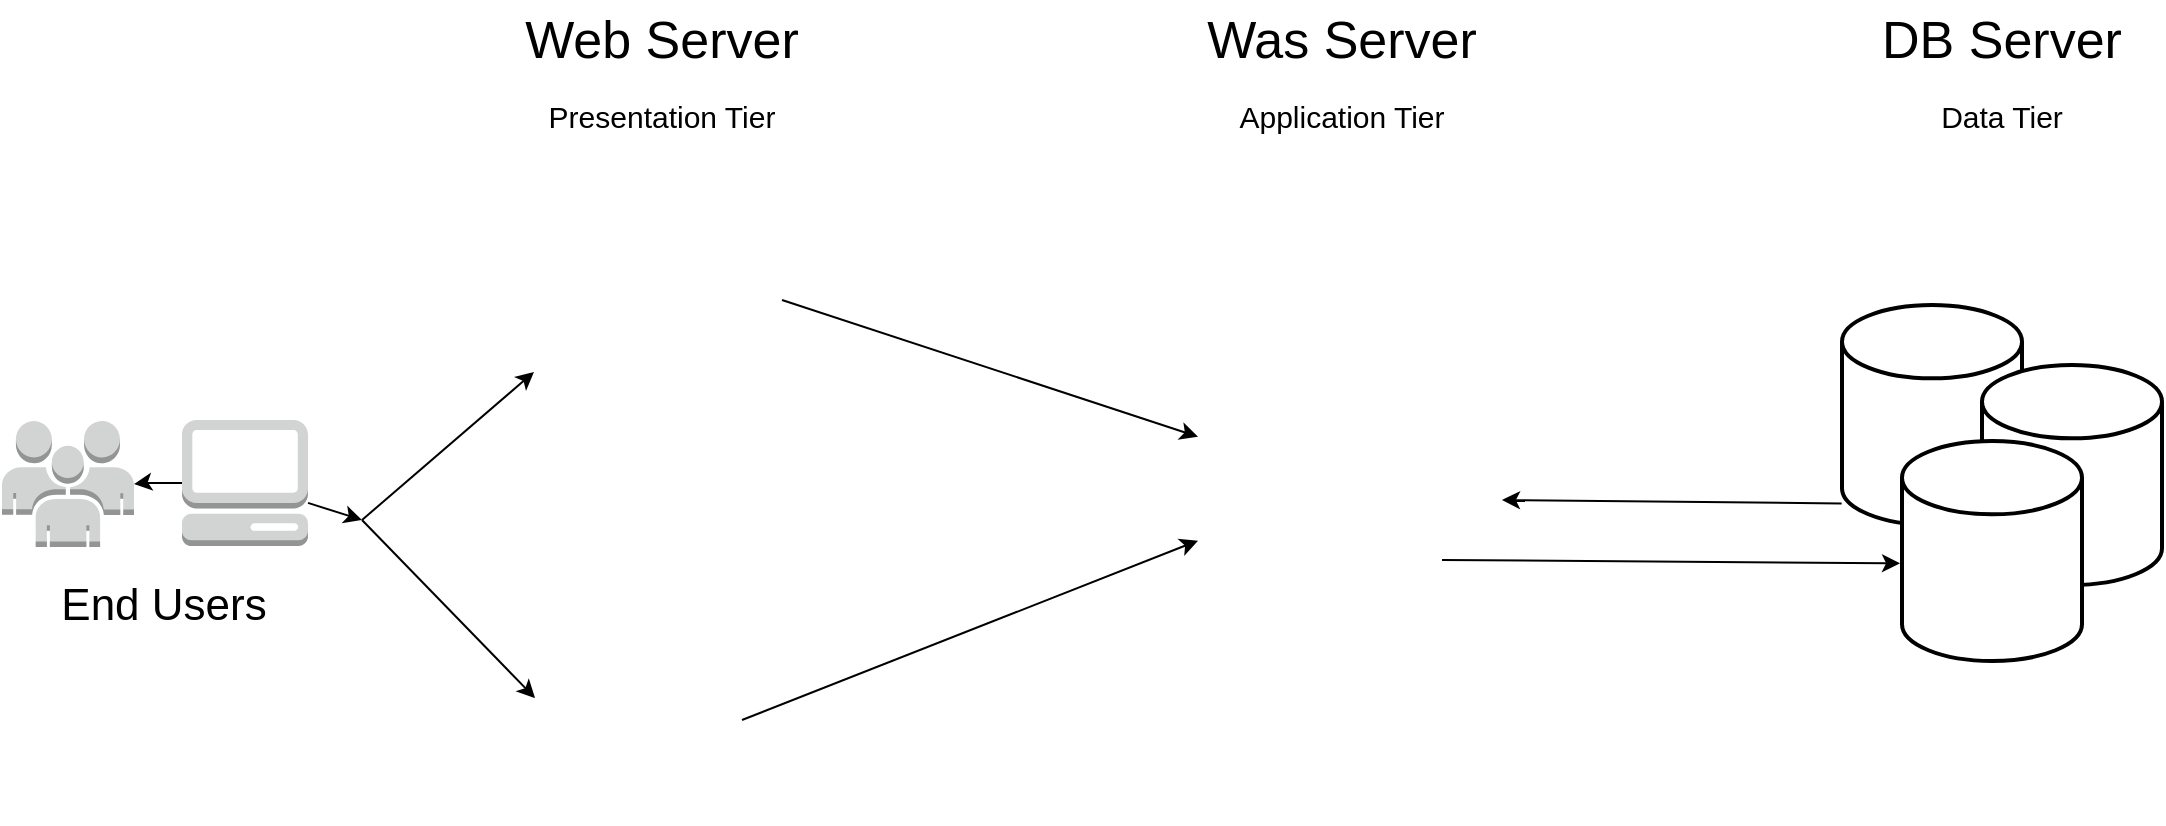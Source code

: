 <mxfile version="20.4.2" type="github">
  <diagram id="1BFLsFC23LwZ4Tyq1mHe" name="페이지-1">
    <mxGraphModel dx="2067" dy="1337" grid="1" gridSize="10" guides="1" tooltips="1" connect="1" arrows="1" fold="1" page="1" pageScale="1" pageWidth="1169" pageHeight="827" math="0" shadow="0">
      <root>
        <mxCell id="0" />
        <mxCell id="faKOK6Lq2EOhZ4R2kgbc-30" value="arrow" parent="0" />
        <mxCell id="faKOK6Lq2EOhZ4R2kgbc-31" value="" style="endArrow=classic;html=1;rounded=0;fontSize=22;entryX=0;entryY=0.75;entryDx=0;entryDy=0;" edge="1" parent="faKOK6Lq2EOhZ4R2kgbc-30">
          <mxGeometry width="50" height="50" relative="1" as="geometry">
            <mxPoint x="190" y="390" as="sourcePoint" />
            <mxPoint x="276" y="316" as="targetPoint" />
          </mxGeometry>
        </mxCell>
        <mxCell id="faKOK6Lq2EOhZ4R2kgbc-32" value="" style="endArrow=classic;html=1;rounded=0;fontSize=22;entryX=0.004;entryY=0.508;entryDx=0;entryDy=0;entryPerimeter=0;" edge="1" parent="faKOK6Lq2EOhZ4R2kgbc-30" target="faKOK6Lq2EOhZ4R2kgbc-51">
          <mxGeometry width="50" height="50" relative="1" as="geometry">
            <mxPoint x="190" y="390" as="sourcePoint" />
            <mxPoint x="280" y="480" as="targetPoint" />
          </mxGeometry>
        </mxCell>
        <mxCell id="faKOK6Lq2EOhZ4R2kgbc-53" value="" style="endArrow=classic;html=1;rounded=0;fontSize=22;" edge="1" parent="faKOK6Lq2EOhZ4R2kgbc-30" source="ipY7upk18AWSS5D93XIC-3">
          <mxGeometry width="50" height="50" relative="1" as="geometry">
            <mxPoint x="150" y="420" as="sourcePoint" />
            <mxPoint x="190" y="390" as="targetPoint" />
          </mxGeometry>
        </mxCell>
        <mxCell id="faKOK6Lq2EOhZ4R2kgbc-54" value="" style="endArrow=classic;html=1;rounded=0;fontSize=22;" edge="1" parent="faKOK6Lq2EOhZ4R2kgbc-30" target="faKOK6Lq2EOhZ4R2kgbc-45">
          <mxGeometry width="50" height="50" relative="1" as="geometry">
            <mxPoint x="380" y="490" as="sourcePoint" />
            <mxPoint x="430" y="440" as="targetPoint" />
          </mxGeometry>
        </mxCell>
        <mxCell id="faKOK6Lq2EOhZ4R2kgbc-55" value="" style="endArrow=classic;html=1;rounded=0;fontSize=22;" edge="1" parent="faKOK6Lq2EOhZ4R2kgbc-30" target="faKOK6Lq2EOhZ4R2kgbc-45">
          <mxGeometry width="50" height="50" relative="1" as="geometry">
            <mxPoint x="400" y="280" as="sourcePoint" />
            <mxPoint x="450" y="230" as="targetPoint" />
          </mxGeometry>
        </mxCell>
        <mxCell id="faKOK6Lq2EOhZ4R2kgbc-57" value="" style="endArrow=classic;html=1;rounded=0;fontSize=22;entryX=-0.011;entryY=0.556;entryDx=0;entryDy=0;entryPerimeter=0;" edge="1" parent="faKOK6Lq2EOhZ4R2kgbc-30" target="faKOK6Lq2EOhZ4R2kgbc-50">
          <mxGeometry width="50" height="50" relative="1" as="geometry">
            <mxPoint x="730" y="410" as="sourcePoint" />
            <mxPoint x="780" y="360" as="targetPoint" />
          </mxGeometry>
        </mxCell>
        <mxCell id="faKOK6Lq2EOhZ4R2kgbc-58" value="" style="endArrow=classic;html=1;rounded=0;fontSize=22;exitX=-0.002;exitY=0.902;exitDx=0;exitDy=0;exitPerimeter=0;" edge="1" parent="faKOK6Lq2EOhZ4R2kgbc-30" source="faKOK6Lq2EOhZ4R2kgbc-48">
          <mxGeometry width="50" height="50" relative="1" as="geometry">
            <mxPoint x="840" y="380" as="sourcePoint" />
            <mxPoint x="760" y="380" as="targetPoint" />
          </mxGeometry>
        </mxCell>
        <mxCell id="1" style="locked=1;" parent="0" />
        <mxCell id="ipY7upk18AWSS5D93XIC-2" value="" style="outlineConnect=0;dashed=0;verticalLabelPosition=bottom;verticalAlign=top;align=center;html=1;shape=mxgraph.aws3.users;fillColor=#D2D3D3;gradientColor=none;" parent="1" vertex="1">
          <mxGeometry x="10" y="340.5" width="66" height="63" as="geometry" />
        </mxCell>
        <mxCell id="faKOK6Lq2EOhZ4R2kgbc-17" value="" style="edgeStyle=orthogonalEdgeStyle;rounded=0;orthogonalLoop=1;jettySize=auto;html=1;" edge="1" parent="1" source="ipY7upk18AWSS5D93XIC-3" target="ipY7upk18AWSS5D93XIC-2">
          <mxGeometry relative="1" as="geometry" />
        </mxCell>
        <mxCell id="ipY7upk18AWSS5D93XIC-3" value="" style="outlineConnect=0;dashed=0;verticalLabelPosition=bottom;verticalAlign=top;align=center;html=1;shape=mxgraph.aws3.management_console;fillColor=#D2D3D3;gradientColor=none;" parent="1" vertex="1">
          <mxGeometry x="100" y="340" width="63" height="63" as="geometry" />
        </mxCell>
        <mxCell id="faKOK6Lq2EOhZ4R2kgbc-22" value="&lt;font style=&quot;font-size: 26px;&quot;&gt;Web Server&lt;/font&gt;" style="text;html=1;strokeColor=none;fillColor=none;align=center;verticalAlign=middle;whiteSpace=wrap;rounded=0;" vertex="1" parent="1">
          <mxGeometry x="260" y="130" width="160" height="40" as="geometry" />
        </mxCell>
        <mxCell id="faKOK6Lq2EOhZ4R2kgbc-23" value="&lt;font style=&quot;font-size: 26px;&quot;&gt;Was Server&lt;/font&gt;" style="text;html=1;strokeColor=none;fillColor=none;align=center;verticalAlign=middle;whiteSpace=wrap;rounded=0;" vertex="1" parent="1">
          <mxGeometry x="600" y="130" width="160" height="40" as="geometry" />
        </mxCell>
        <mxCell id="faKOK6Lq2EOhZ4R2kgbc-24" value="&lt;font style=&quot;font-size: 26px;&quot;&gt;DB Server&lt;/font&gt;" style="text;html=1;strokeColor=none;fillColor=none;align=center;verticalAlign=middle;whiteSpace=wrap;rounded=0;" vertex="1" parent="1">
          <mxGeometry x="930" y="130" width="160" height="40" as="geometry" />
        </mxCell>
        <mxCell id="faKOK6Lq2EOhZ4R2kgbc-25" value="&lt;font style=&quot;font-size: 15px;&quot;&gt;Presentation Tier&lt;/font&gt;" style="text;html=1;strokeColor=none;fillColor=none;align=center;verticalAlign=middle;whiteSpace=wrap;rounded=0;fontSize=26;" vertex="1" parent="1">
          <mxGeometry x="270" y="170" width="140" height="30" as="geometry" />
        </mxCell>
        <mxCell id="faKOK6Lq2EOhZ4R2kgbc-26" value="&lt;font style=&quot;font-size: 15px;&quot;&gt;Application Tier&lt;/font&gt;" style="text;html=1;strokeColor=none;fillColor=none;align=center;verticalAlign=middle;whiteSpace=wrap;rounded=0;fontSize=26;" vertex="1" parent="1">
          <mxGeometry x="610" y="170" width="140" height="30" as="geometry" />
        </mxCell>
        <mxCell id="faKOK6Lq2EOhZ4R2kgbc-27" value="&lt;font style=&quot;font-size: 15px;&quot;&gt;Data Tier&lt;/font&gt;" style="text;html=1;strokeColor=none;fillColor=none;align=center;verticalAlign=middle;whiteSpace=wrap;rounded=0;fontSize=26;" vertex="1" parent="1">
          <mxGeometry x="940" y="170" width="140" height="30" as="geometry" />
        </mxCell>
        <mxCell id="faKOK6Lq2EOhZ4R2kgbc-28" value="&lt;font style=&quot;font-size: 22px;&quot;&gt;End Users&lt;/font&gt;" style="text;html=1;strokeColor=none;fillColor=none;align=center;verticalAlign=middle;whiteSpace=wrap;rounded=0;fontSize=15;" vertex="1" parent="1">
          <mxGeometry x="19" y="414" width="144" height="37" as="geometry" />
        </mxCell>
        <mxCell id="faKOK6Lq2EOhZ4R2kgbc-35" value="outerline" style="locked=1;" parent="0" visible="0" />
        <mxCell id="faKOK6Lq2EOhZ4R2kgbc-36" value="" style="group" vertex="1" connectable="0" parent="faKOK6Lq2EOhZ4R2kgbc-35">
          <mxGeometry x="190" y="110" width="960" height="570" as="geometry" />
        </mxCell>
        <mxCell id="faKOK6Lq2EOhZ4R2kgbc-37" value="" style="rounded=1;arcSize=10;dashed=1;fillColor=none;gradientColor=none;dashPattern=8 3 1 3;strokeWidth=2;" vertex="1" parent="faKOK6Lq2EOhZ4R2kgbc-36">
          <mxGeometry width="300" height="570" as="geometry" />
        </mxCell>
        <mxCell id="faKOK6Lq2EOhZ4R2kgbc-38" value="" style="rounded=1;arcSize=10;dashed=1;fillColor=none;gradientColor=none;dashPattern=8 3 1 3;strokeWidth=2;" vertex="1" parent="faKOK6Lq2EOhZ4R2kgbc-36">
          <mxGeometry x="340" width="300" height="570" as="geometry" />
        </mxCell>
        <mxCell id="faKOK6Lq2EOhZ4R2kgbc-39" value="" style="rounded=1;arcSize=10;dashed=1;fillColor=none;gradientColor=none;dashPattern=8 3 1 3;strokeWidth=2;" vertex="1" parent="faKOK6Lq2EOhZ4R2kgbc-36">
          <mxGeometry x="660" width="300" height="570" as="geometry" />
        </mxCell>
        <mxCell id="faKOK6Lq2EOhZ4R2kgbc-43" value="icons" style="locked=1;" parent="0" />
        <mxCell id="faKOK6Lq2EOhZ4R2kgbc-44" value="" style="group" vertex="1" connectable="0" parent="faKOK6Lq2EOhZ4R2kgbc-43">
          <mxGeometry x="276" y="220" width="814" height="322" as="geometry" />
        </mxCell>
        <mxCell id="faKOK6Lq2EOhZ4R2kgbc-45" value="" style="shape=image;html=1;verticalAlign=top;verticalLabelPosition=bottom;labelBackgroundColor=#ffffff;imageAspect=0;aspect=fixed;image=https://cdn4.iconfinder.com/data/icons/thin-line-icons-for-seo-and-development-1/64/seo_programming-128.png" vertex="1" parent="faKOK6Lq2EOhZ4R2kgbc-44">
          <mxGeometry x="332" y="80" width="144" height="144" as="geometry" />
        </mxCell>
        <mxCell id="faKOK6Lq2EOhZ4R2kgbc-46" value="" style="shape=image;html=1;verticalAlign=top;verticalLabelPosition=bottom;labelBackgroundColor=#ffffff;imageAspect=0;aspect=fixed;image=https://cdn4.iconfinder.com/data/icons/minicons-3/640/dialog_box_black-128.png" vertex="1" parent="faKOK6Lq2EOhZ4R2kgbc-44">
          <mxGeometry width="128" height="128" as="geometry" />
        </mxCell>
        <mxCell id="faKOK6Lq2EOhZ4R2kgbc-47" value="" style="group" vertex="1" connectable="0" parent="faKOK6Lq2EOhZ4R2kgbc-44">
          <mxGeometry x="654" y="62.5" width="160" height="178" as="geometry" />
        </mxCell>
        <mxCell id="faKOK6Lq2EOhZ4R2kgbc-48" value="" style="strokeWidth=2;html=1;shape=mxgraph.flowchart.database;whiteSpace=wrap;" vertex="1" parent="faKOK6Lq2EOhZ4R2kgbc-47">
          <mxGeometry width="90" height="110" as="geometry" />
        </mxCell>
        <mxCell id="faKOK6Lq2EOhZ4R2kgbc-49" value="" style="strokeWidth=2;html=1;shape=mxgraph.flowchart.database;whiteSpace=wrap;" vertex="1" parent="faKOK6Lq2EOhZ4R2kgbc-47">
          <mxGeometry x="70" y="30" width="90" height="110" as="geometry" />
        </mxCell>
        <mxCell id="faKOK6Lq2EOhZ4R2kgbc-50" value="" style="strokeWidth=2;html=1;shape=mxgraph.flowchart.database;whiteSpace=wrap;" vertex="1" parent="faKOK6Lq2EOhZ4R2kgbc-47">
          <mxGeometry x="30" y="68" width="90" height="110" as="geometry" />
        </mxCell>
        <mxCell id="faKOK6Lq2EOhZ4R2kgbc-51" value="" style="shape=image;html=1;verticalAlign=top;verticalLabelPosition=bottom;labelBackgroundColor=#ffffff;imageAspect=0;aspect=fixed;image=https://cdn2.iconfinder.com/data/icons/simple-files/128/HTML.png;fontSize=22;" vertex="1" parent="faKOK6Lq2EOhZ4R2kgbc-44">
          <mxGeometry y="194" width="128" height="128" as="geometry" />
        </mxCell>
      </root>
    </mxGraphModel>
  </diagram>
</mxfile>
